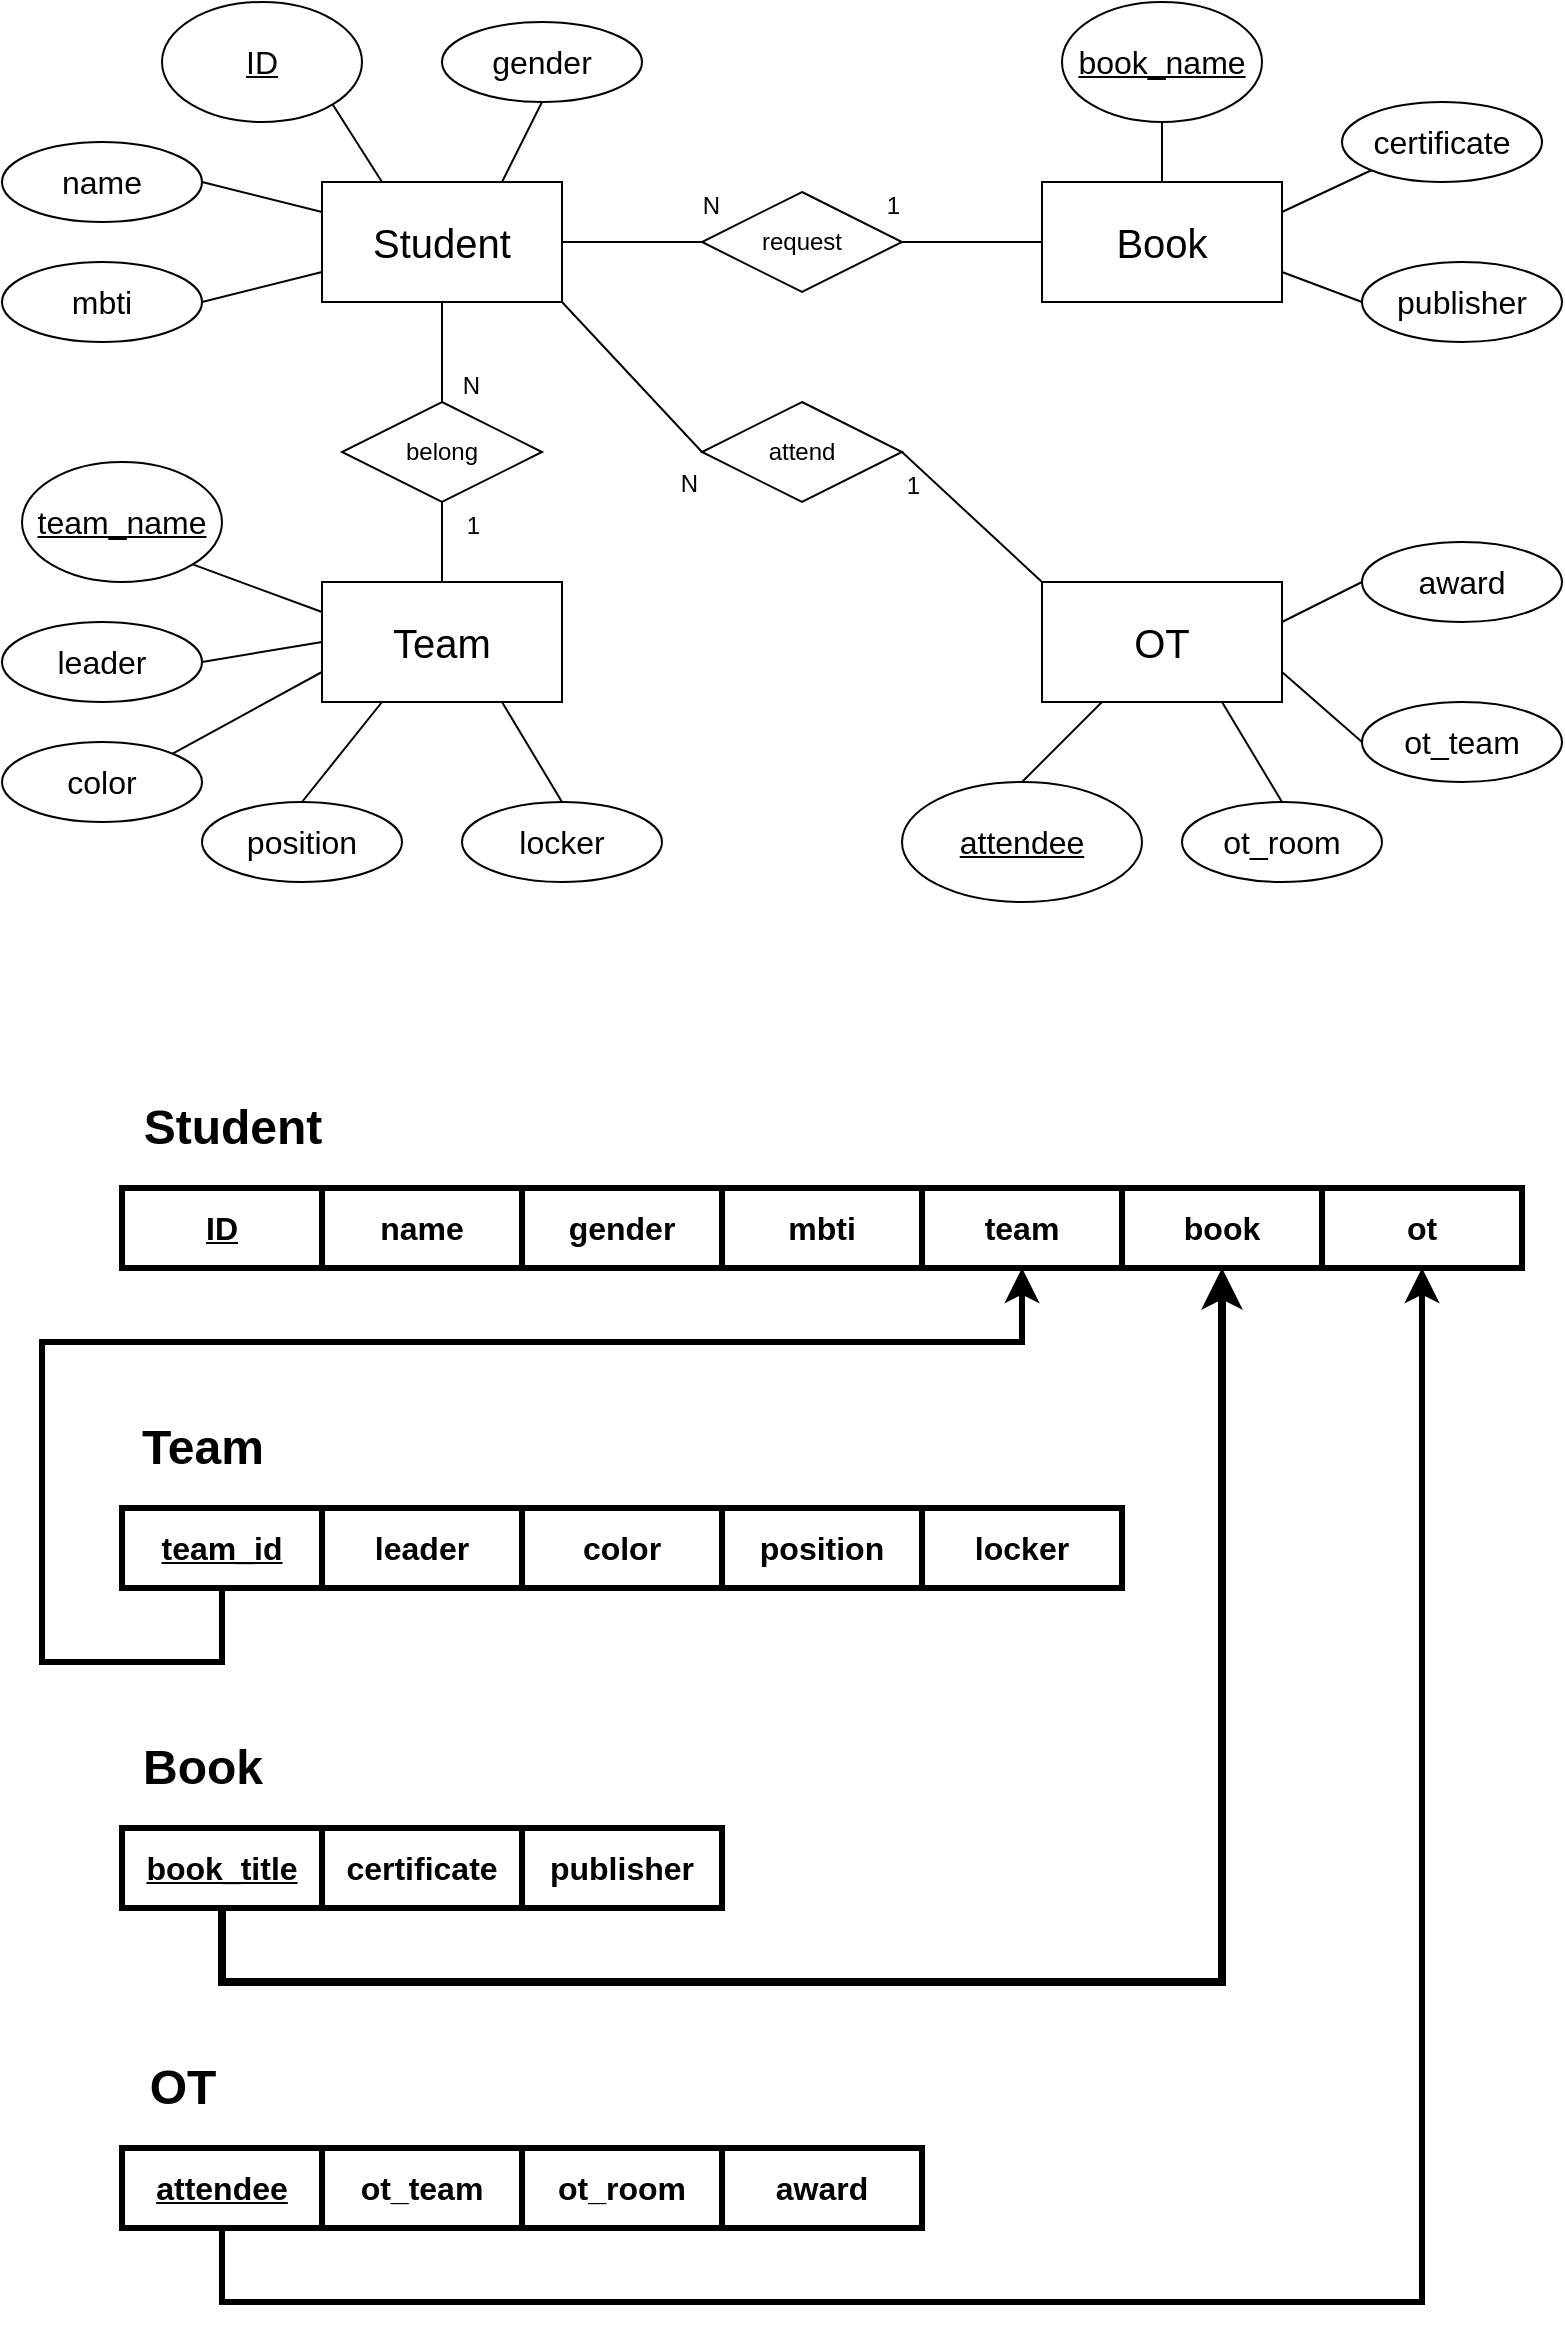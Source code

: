 <mxfile version="21.6.1" type="github">
  <diagram name="페이지-1" id="2GDwoDGK6cftdf2g5as5">
    <mxGraphModel dx="1221" dy="743" grid="1" gridSize="10" guides="1" tooltips="1" connect="1" arrows="1" fold="1" page="1" pageScale="1" pageWidth="827" pageHeight="1169" math="0" shadow="0">
      <root>
        <mxCell id="0" />
        <mxCell id="1" parent="0" />
        <mxCell id="EwdzPalowD2Moo5H6lmW-1" value="Student" style="rounded=0;whiteSpace=wrap;html=1;fontSize=20;labelBackgroundColor=none;" parent="1" vertex="1">
          <mxGeometry x="180" y="100" width="120" height="60" as="geometry" />
        </mxCell>
        <mxCell id="EwdzPalowD2Moo5H6lmW-3" value="Team" style="rounded=0;whiteSpace=wrap;html=1;fontSize=20;labelBackgroundColor=none;" parent="1" vertex="1">
          <mxGeometry x="180" y="300" width="120" height="60" as="geometry" />
        </mxCell>
        <mxCell id="EwdzPalowD2Moo5H6lmW-4" value="Book" style="rounded=0;whiteSpace=wrap;html=1;fontSize=20;labelBackgroundColor=none;" parent="1" vertex="1">
          <mxGeometry x="540" y="100" width="120" height="60" as="geometry" />
        </mxCell>
        <mxCell id="EwdzPalowD2Moo5H6lmW-5" value="OT" style="rounded=0;whiteSpace=wrap;html=1;fontSize=20;labelBackgroundColor=none;" parent="1" vertex="1">
          <mxGeometry x="540" y="300" width="120" height="60" as="geometry" />
        </mxCell>
        <mxCell id="EwdzPalowD2Moo5H6lmW-6" value="name" style="ellipse;whiteSpace=wrap;html=1;align=center;fontSize=16;labelBackgroundColor=none;" parent="1" vertex="1">
          <mxGeometry x="20" y="80" width="100" height="40" as="geometry" />
        </mxCell>
        <mxCell id="EwdzPalowD2Moo5H6lmW-7" value="ID" style="ellipse;whiteSpace=wrap;html=1;align=center;fontStyle=4;fontSize=16;labelBackgroundColor=none;" parent="1" vertex="1">
          <mxGeometry x="100" y="10" width="100" height="60" as="geometry" />
        </mxCell>
        <mxCell id="EwdzPalowD2Moo5H6lmW-8" value="gender" style="ellipse;whiteSpace=wrap;html=1;align=center;fontSize=16;labelBackgroundColor=none;" parent="1" vertex="1">
          <mxGeometry x="240" y="20" width="100" height="40" as="geometry" />
        </mxCell>
        <mxCell id="EwdzPalowD2Moo5H6lmW-11" value="mbti" style="ellipse;whiteSpace=wrap;html=1;align=center;fontSize=16;labelBackgroundColor=none;" parent="1" vertex="1">
          <mxGeometry x="20" y="140" width="100" height="40" as="geometry" />
        </mxCell>
        <mxCell id="EwdzPalowD2Moo5H6lmW-12" value="" style="endArrow=none;html=1;rounded=0;exitX=0.5;exitY=1;exitDx=0;exitDy=0;entryX=0.75;entryY=0;entryDx=0;entryDy=0;labelBackgroundColor=none;fontColor=default;" parent="1" source="EwdzPalowD2Moo5H6lmW-8" target="EwdzPalowD2Moo5H6lmW-1" edge="1">
          <mxGeometry relative="1" as="geometry">
            <mxPoint x="310" y="160" as="sourcePoint" />
            <mxPoint x="470" y="160" as="targetPoint" />
          </mxGeometry>
        </mxCell>
        <mxCell id="EwdzPalowD2Moo5H6lmW-13" value="" style="endArrow=none;html=1;rounded=0;exitX=1;exitY=1;exitDx=0;exitDy=0;entryX=0.25;entryY=0;entryDx=0;entryDy=0;labelBackgroundColor=none;fontColor=default;" parent="1" source="EwdzPalowD2Moo5H6lmW-7" target="EwdzPalowD2Moo5H6lmW-1" edge="1">
          <mxGeometry relative="1" as="geometry">
            <mxPoint x="310" y="160" as="sourcePoint" />
            <mxPoint x="470" y="160" as="targetPoint" />
          </mxGeometry>
        </mxCell>
        <mxCell id="EwdzPalowD2Moo5H6lmW-14" value="" style="endArrow=none;html=1;rounded=0;exitX=1;exitY=0.5;exitDx=0;exitDy=0;entryX=0;entryY=0.25;entryDx=0;entryDy=0;labelBackgroundColor=none;fontColor=default;" parent="1" source="EwdzPalowD2Moo5H6lmW-6" target="EwdzPalowD2Moo5H6lmW-1" edge="1">
          <mxGeometry relative="1" as="geometry">
            <mxPoint x="310" y="160" as="sourcePoint" />
            <mxPoint x="470" y="160" as="targetPoint" />
          </mxGeometry>
        </mxCell>
        <mxCell id="EwdzPalowD2Moo5H6lmW-15" value="" style="endArrow=none;html=1;rounded=0;exitX=1;exitY=0.5;exitDx=0;exitDy=0;entryX=0;entryY=0.75;entryDx=0;entryDy=0;labelBackgroundColor=none;fontColor=default;" parent="1" source="EwdzPalowD2Moo5H6lmW-11" target="EwdzPalowD2Moo5H6lmW-1" edge="1">
          <mxGeometry relative="1" as="geometry">
            <mxPoint x="310" y="160" as="sourcePoint" />
            <mxPoint x="470" y="160" as="targetPoint" />
          </mxGeometry>
        </mxCell>
        <mxCell id="EwdzPalowD2Moo5H6lmW-16" value="request" style="shape=rhombus;perimeter=rhombusPerimeter;whiteSpace=wrap;html=1;align=center;labelBackgroundColor=none;" parent="1" vertex="1">
          <mxGeometry x="370" y="105" width="100" height="50" as="geometry" />
        </mxCell>
        <mxCell id="EwdzPalowD2Moo5H6lmW-17" value="attend" style="shape=rhombus;perimeter=rhombusPerimeter;whiteSpace=wrap;html=1;align=center;labelBackgroundColor=none;" parent="1" vertex="1">
          <mxGeometry x="370" y="210" width="100" height="50" as="geometry" />
        </mxCell>
        <mxCell id="EwdzPalowD2Moo5H6lmW-19" value="belong" style="shape=rhombus;perimeter=rhombusPerimeter;whiteSpace=wrap;html=1;align=center;labelBackgroundColor=none;" parent="1" vertex="1">
          <mxGeometry x="190" y="210" width="100" height="50" as="geometry" />
        </mxCell>
        <mxCell id="EwdzPalowD2Moo5H6lmW-21" value="" style="endArrow=none;html=1;rounded=0;exitX=0.5;exitY=0;exitDx=0;exitDy=0;entryX=0.5;entryY=1;entryDx=0;entryDy=0;labelBackgroundColor=none;fontColor=default;" parent="1" source="EwdzPalowD2Moo5H6lmW-3" target="EwdzPalowD2Moo5H6lmW-19" edge="1">
          <mxGeometry relative="1" as="geometry">
            <mxPoint x="330" y="190" as="sourcePoint" />
            <mxPoint x="490" y="190" as="targetPoint" />
          </mxGeometry>
        </mxCell>
        <mxCell id="EwdzPalowD2Moo5H6lmW-22" value="1" style="resizable=0;html=1;whiteSpace=wrap;align=right;verticalAlign=bottom;labelBackgroundColor=none;" parent="EwdzPalowD2Moo5H6lmW-21" connectable="0" vertex="1">
          <mxGeometry x="1" relative="1" as="geometry">
            <mxPoint x="20" y="20" as="offset" />
          </mxGeometry>
        </mxCell>
        <mxCell id="EwdzPalowD2Moo5H6lmW-23" value="" style="endArrow=none;html=1;rounded=0;exitX=0.5;exitY=1;exitDx=0;exitDy=0;entryX=0.5;entryY=0;entryDx=0;entryDy=0;labelBackgroundColor=none;fontColor=default;" parent="1" source="EwdzPalowD2Moo5H6lmW-1" target="EwdzPalowD2Moo5H6lmW-19" edge="1">
          <mxGeometry relative="1" as="geometry">
            <mxPoint x="330" y="190" as="sourcePoint" />
            <mxPoint x="490" y="190" as="targetPoint" />
          </mxGeometry>
        </mxCell>
        <mxCell id="EwdzPalowD2Moo5H6lmW-24" value="N" style="resizable=0;html=1;whiteSpace=wrap;align=right;verticalAlign=bottom;labelBackgroundColor=none;" parent="EwdzPalowD2Moo5H6lmW-23" connectable="0" vertex="1">
          <mxGeometry x="1" relative="1" as="geometry">
            <mxPoint x="20" as="offset" />
          </mxGeometry>
        </mxCell>
        <mxCell id="EwdzPalowD2Moo5H6lmW-25" value="" style="endArrow=none;html=1;rounded=0;exitX=1;exitY=0.5;exitDx=0;exitDy=0;entryX=0;entryY=0.5;entryDx=0;entryDy=0;labelBackgroundColor=none;fontColor=default;" parent="1" source="EwdzPalowD2Moo5H6lmW-1" target="EwdzPalowD2Moo5H6lmW-16" edge="1">
          <mxGeometry relative="1" as="geometry">
            <mxPoint x="330" y="190" as="sourcePoint" />
            <mxPoint x="490" y="190" as="targetPoint" />
          </mxGeometry>
        </mxCell>
        <mxCell id="EwdzPalowD2Moo5H6lmW-26" value="N" style="resizable=0;html=1;whiteSpace=wrap;align=right;verticalAlign=bottom;labelBackgroundColor=none;" parent="EwdzPalowD2Moo5H6lmW-25" connectable="0" vertex="1">
          <mxGeometry x="1" relative="1" as="geometry">
            <mxPoint x="10" y="-10" as="offset" />
          </mxGeometry>
        </mxCell>
        <mxCell id="EwdzPalowD2Moo5H6lmW-27" value="" style="endArrow=none;html=1;rounded=0;entryX=1;entryY=0.5;entryDx=0;entryDy=0;exitX=0;exitY=0.5;exitDx=0;exitDy=0;labelBackgroundColor=none;fontColor=default;" parent="1" source="EwdzPalowD2Moo5H6lmW-4" target="EwdzPalowD2Moo5H6lmW-16" edge="1">
          <mxGeometry relative="1" as="geometry">
            <mxPoint x="330" y="190" as="sourcePoint" />
            <mxPoint x="490" y="190" as="targetPoint" />
          </mxGeometry>
        </mxCell>
        <mxCell id="EwdzPalowD2Moo5H6lmW-28" value="1" style="resizable=0;html=1;whiteSpace=wrap;align=right;verticalAlign=bottom;labelBackgroundColor=none;" parent="EwdzPalowD2Moo5H6lmW-27" connectable="0" vertex="1">
          <mxGeometry x="1" relative="1" as="geometry">
            <mxPoint y="-10" as="offset" />
          </mxGeometry>
        </mxCell>
        <mxCell id="EwdzPalowD2Moo5H6lmW-29" value="book_name" style="ellipse;whiteSpace=wrap;html=1;align=center;fontStyle=4;fontSize=16;labelBackgroundColor=none;" parent="1" vertex="1">
          <mxGeometry x="550" y="10" width="100" height="60" as="geometry" />
        </mxCell>
        <mxCell id="EwdzPalowD2Moo5H6lmW-30" value="certificate" style="ellipse;whiteSpace=wrap;html=1;align=center;fontSize=16;labelBackgroundColor=none;" parent="1" vertex="1">
          <mxGeometry x="690" y="60" width="100" height="40" as="geometry" />
        </mxCell>
        <mxCell id="EwdzPalowD2Moo5H6lmW-31" value="publisher" style="ellipse;whiteSpace=wrap;html=1;align=center;fontSize=16;labelBackgroundColor=none;" parent="1" vertex="1">
          <mxGeometry x="700" y="140" width="100" height="40" as="geometry" />
        </mxCell>
        <mxCell id="EwdzPalowD2Moo5H6lmW-32" value="team_name" style="ellipse;whiteSpace=wrap;html=1;align=center;fontStyle=4;fontSize=16;labelBackgroundColor=none;" parent="1" vertex="1">
          <mxGeometry x="30" y="240" width="100" height="60" as="geometry" />
        </mxCell>
        <mxCell id="EwdzPalowD2Moo5H6lmW-33" value="color" style="ellipse;whiteSpace=wrap;html=1;align=center;fontSize=16;labelBackgroundColor=none;" parent="1" vertex="1">
          <mxGeometry x="20" y="380" width="100" height="40" as="geometry" />
        </mxCell>
        <mxCell id="EwdzPalowD2Moo5H6lmW-34" value="leader" style="ellipse;whiteSpace=wrap;html=1;align=center;fontSize=16;labelBackgroundColor=none;" parent="1" vertex="1">
          <mxGeometry x="20" y="320" width="100" height="40" as="geometry" />
        </mxCell>
        <mxCell id="EwdzPalowD2Moo5H6lmW-35" value="position" style="ellipse;whiteSpace=wrap;html=1;align=center;fontSize=16;labelBackgroundColor=none;" parent="1" vertex="1">
          <mxGeometry x="120" y="410" width="100" height="40" as="geometry" />
        </mxCell>
        <mxCell id="EwdzPalowD2Moo5H6lmW-36" value="" style="endArrow=none;html=1;rounded=0;entryX=0.5;entryY=1;entryDx=0;entryDy=0;exitX=0.5;exitY=0;exitDx=0;exitDy=0;labelBackgroundColor=none;fontColor=default;" parent="1" source="EwdzPalowD2Moo5H6lmW-4" target="EwdzPalowD2Moo5H6lmW-29" edge="1">
          <mxGeometry relative="1" as="geometry">
            <mxPoint x="330" y="190" as="sourcePoint" />
            <mxPoint x="490" y="190" as="targetPoint" />
          </mxGeometry>
        </mxCell>
        <mxCell id="EwdzPalowD2Moo5H6lmW-38" value="" style="endArrow=none;html=1;rounded=0;entryX=0;entryY=1;entryDx=0;entryDy=0;exitX=1;exitY=0.25;exitDx=0;exitDy=0;labelBackgroundColor=none;fontColor=default;" parent="1" source="EwdzPalowD2Moo5H6lmW-4" target="EwdzPalowD2Moo5H6lmW-30" edge="1">
          <mxGeometry relative="1" as="geometry">
            <mxPoint x="330" y="190" as="sourcePoint" />
            <mxPoint x="490" y="190" as="targetPoint" />
          </mxGeometry>
        </mxCell>
        <mxCell id="EwdzPalowD2Moo5H6lmW-39" value="" style="endArrow=none;html=1;rounded=0;entryX=0;entryY=0.5;entryDx=0;entryDy=0;exitX=1;exitY=0.75;exitDx=0;exitDy=0;labelBackgroundColor=none;fontColor=default;" parent="1" source="EwdzPalowD2Moo5H6lmW-4" target="EwdzPalowD2Moo5H6lmW-31" edge="1">
          <mxGeometry relative="1" as="geometry">
            <mxPoint x="330" y="190" as="sourcePoint" />
            <mxPoint x="490" y="190" as="targetPoint" />
          </mxGeometry>
        </mxCell>
        <mxCell id="EwdzPalowD2Moo5H6lmW-40" value="" style="endArrow=none;html=1;rounded=0;exitX=1;exitY=1;exitDx=0;exitDy=0;entryX=0;entryY=0.25;entryDx=0;entryDy=0;labelBackgroundColor=none;fontColor=default;" parent="1" source="EwdzPalowD2Moo5H6lmW-32" target="EwdzPalowD2Moo5H6lmW-3" edge="1">
          <mxGeometry relative="1" as="geometry">
            <mxPoint x="330" y="190" as="sourcePoint" />
            <mxPoint x="490" y="190" as="targetPoint" />
          </mxGeometry>
        </mxCell>
        <mxCell id="EwdzPalowD2Moo5H6lmW-41" value="" style="endArrow=none;html=1;rounded=0;exitX=1;exitY=0;exitDx=0;exitDy=0;entryX=0;entryY=0.75;entryDx=0;entryDy=0;labelBackgroundColor=none;fontColor=default;" parent="1" source="EwdzPalowD2Moo5H6lmW-33" target="EwdzPalowD2Moo5H6lmW-3" edge="1">
          <mxGeometry relative="1" as="geometry">
            <mxPoint x="330" y="190" as="sourcePoint" />
            <mxPoint x="490" y="190" as="targetPoint" />
          </mxGeometry>
        </mxCell>
        <mxCell id="EwdzPalowD2Moo5H6lmW-42" value="" style="endArrow=none;html=1;rounded=0;exitX=1;exitY=0.5;exitDx=0;exitDy=0;entryX=0;entryY=0.5;entryDx=0;entryDy=0;labelBackgroundColor=none;fontColor=default;" parent="1" source="EwdzPalowD2Moo5H6lmW-34" target="EwdzPalowD2Moo5H6lmW-3" edge="1">
          <mxGeometry relative="1" as="geometry">
            <mxPoint x="330" y="190" as="sourcePoint" />
            <mxPoint x="490" y="190" as="targetPoint" />
          </mxGeometry>
        </mxCell>
        <mxCell id="EwdzPalowD2Moo5H6lmW-43" value="" style="endArrow=none;html=1;rounded=0;exitX=0.5;exitY=0;exitDx=0;exitDy=0;entryX=0.25;entryY=1;entryDx=0;entryDy=0;labelBackgroundColor=none;fontColor=default;" parent="1" source="EwdzPalowD2Moo5H6lmW-35" target="EwdzPalowD2Moo5H6lmW-3" edge="1">
          <mxGeometry relative="1" as="geometry">
            <mxPoint x="330" y="190" as="sourcePoint" />
            <mxPoint x="490" y="190" as="targetPoint" />
          </mxGeometry>
        </mxCell>
        <mxCell id="EwdzPalowD2Moo5H6lmW-45" value="ot_team" style="ellipse;whiteSpace=wrap;html=1;align=center;fontSize=16;labelBackgroundColor=none;" parent="1" vertex="1">
          <mxGeometry x="700" y="360" width="100" height="40" as="geometry" />
        </mxCell>
        <mxCell id="EwdzPalowD2Moo5H6lmW-46" value="award" style="ellipse;whiteSpace=wrap;html=1;align=center;fontSize=16;labelBackgroundColor=none;" parent="1" vertex="1">
          <mxGeometry x="700" y="280" width="100" height="40" as="geometry" />
        </mxCell>
        <mxCell id="EwdzPalowD2Moo5H6lmW-47" value="" style="endArrow=none;html=1;rounded=0;entryX=0.5;entryY=0;entryDx=0;entryDy=0;exitX=0.25;exitY=1;exitDx=0;exitDy=0;labelBackgroundColor=none;fontColor=default;" parent="1" source="EwdzPalowD2Moo5H6lmW-5" target="CxV7AP4cByCPkpHh5jYP-37" edge="1">
          <mxGeometry relative="1" as="geometry">
            <mxPoint x="330" y="290" as="sourcePoint" />
            <mxPoint x="550" y="390" as="targetPoint" />
          </mxGeometry>
        </mxCell>
        <mxCell id="EwdzPalowD2Moo5H6lmW-48" value="" style="endArrow=none;html=1;rounded=0;entryX=0;entryY=0.5;entryDx=0;entryDy=0;exitX=1;exitY=0.75;exitDx=0;exitDy=0;labelBackgroundColor=none;fontColor=default;" parent="1" source="EwdzPalowD2Moo5H6lmW-5" target="EwdzPalowD2Moo5H6lmW-45" edge="1">
          <mxGeometry relative="1" as="geometry">
            <mxPoint x="330" y="290" as="sourcePoint" />
            <mxPoint x="490" y="290" as="targetPoint" />
          </mxGeometry>
        </mxCell>
        <mxCell id="EwdzPalowD2Moo5H6lmW-49" value="" style="endArrow=none;html=1;rounded=0;entryX=0;entryY=0.5;entryDx=0;entryDy=0;labelBackgroundColor=none;fontColor=default;" parent="1" target="EwdzPalowD2Moo5H6lmW-46" edge="1">
          <mxGeometry relative="1" as="geometry">
            <mxPoint x="660" y="320" as="sourcePoint" />
            <mxPoint x="490" y="290" as="targetPoint" />
          </mxGeometry>
        </mxCell>
        <mxCell id="EwdzPalowD2Moo5H6lmW-50" value="" style="endArrow=none;html=1;rounded=0;exitX=1;exitY=1;exitDx=0;exitDy=0;entryX=0;entryY=0.5;entryDx=0;entryDy=0;labelBackgroundColor=none;fontColor=default;" parent="1" source="EwdzPalowD2Moo5H6lmW-1" target="EwdzPalowD2Moo5H6lmW-17" edge="1">
          <mxGeometry relative="1" as="geometry">
            <mxPoint x="330" y="290" as="sourcePoint" />
            <mxPoint x="490" y="290" as="targetPoint" />
          </mxGeometry>
        </mxCell>
        <mxCell id="EwdzPalowD2Moo5H6lmW-51" value="N" style="resizable=0;html=1;whiteSpace=wrap;align=right;verticalAlign=bottom;labelBackgroundColor=none;" parent="EwdzPalowD2Moo5H6lmW-50" connectable="0" vertex="1">
          <mxGeometry x="1" relative="1" as="geometry">
            <mxPoint y="25" as="offset" />
          </mxGeometry>
        </mxCell>
        <mxCell id="EwdzPalowD2Moo5H6lmW-52" value="" style="endArrow=none;html=1;rounded=0;entryX=1;entryY=0.5;entryDx=0;entryDy=0;exitX=0;exitY=0;exitDx=0;exitDy=0;labelBackgroundColor=none;fontColor=default;" parent="1" source="EwdzPalowD2Moo5H6lmW-5" target="EwdzPalowD2Moo5H6lmW-17" edge="1">
          <mxGeometry relative="1" as="geometry">
            <mxPoint x="330" y="290" as="sourcePoint" />
            <mxPoint x="490" y="290" as="targetPoint" />
          </mxGeometry>
        </mxCell>
        <mxCell id="EwdzPalowD2Moo5H6lmW-53" value="1" style="resizable=0;html=1;whiteSpace=wrap;align=right;verticalAlign=bottom;labelBackgroundColor=none;" parent="EwdzPalowD2Moo5H6lmW-52" connectable="0" vertex="1">
          <mxGeometry x="1" relative="1" as="geometry">
            <mxPoint x="10" y="25" as="offset" />
          </mxGeometry>
        </mxCell>
        <mxCell id="CxV7AP4cByCPkpHh5jYP-1" value="locker" style="ellipse;whiteSpace=wrap;html=1;align=center;fontSize=16;labelBackgroundColor=none;" vertex="1" parent="1">
          <mxGeometry x="250" y="410" width="100" height="40" as="geometry" />
        </mxCell>
        <mxCell id="CxV7AP4cByCPkpHh5jYP-3" value="" style="endArrow=none;html=1;rounded=0;exitX=0.75;exitY=1;exitDx=0;exitDy=0;entryX=0.5;entryY=0;entryDx=0;entryDy=0;labelBackgroundColor=none;fontColor=default;" edge="1" parent="1" source="EwdzPalowD2Moo5H6lmW-3" target="CxV7AP4cByCPkpHh5jYP-1">
          <mxGeometry relative="1" as="geometry">
            <mxPoint x="330" y="280" as="sourcePoint" />
            <mxPoint x="490" y="280" as="targetPoint" />
          </mxGeometry>
        </mxCell>
        <mxCell id="CxV7AP4cByCPkpHh5jYP-4" value="&lt;u&gt;&lt;b&gt;ID&lt;/b&gt;&lt;/u&gt;" style="rounded=0;whiteSpace=wrap;html=1;fontSize=16;labelBackgroundColor=none;strokeWidth=3;" vertex="1" parent="1">
          <mxGeometry x="80" y="603" width="100" height="40" as="geometry" />
        </mxCell>
        <mxCell id="CxV7AP4cByCPkpHh5jYP-5" value="&lt;font style=&quot;font-size: 16px;&quot;&gt;&lt;b&gt;name&lt;/b&gt;&lt;/font&gt;" style="rounded=0;whiteSpace=wrap;html=1;labelBackgroundColor=none;strokeWidth=3;" vertex="1" parent="1">
          <mxGeometry x="180" y="603" width="100" height="40" as="geometry" />
        </mxCell>
        <mxCell id="CxV7AP4cByCPkpHh5jYP-6" value="&lt;font style=&quot;font-size: 16px;&quot;&gt;&lt;b&gt;gender&lt;/b&gt;&lt;/font&gt;" style="rounded=0;whiteSpace=wrap;html=1;labelBackgroundColor=none;strokeWidth=3;" vertex="1" parent="1">
          <mxGeometry x="280" y="603" width="100" height="40" as="geometry" />
        </mxCell>
        <mxCell id="CxV7AP4cByCPkpHh5jYP-7" value="&lt;font style=&quot;font-size: 16px;&quot;&gt;&lt;b&gt;mbti&lt;/b&gt;&lt;/font&gt;" style="rounded=0;whiteSpace=wrap;html=1;labelBackgroundColor=none;strokeWidth=3;" vertex="1" parent="1">
          <mxGeometry x="380" y="603" width="100" height="40" as="geometry" />
        </mxCell>
        <mxCell id="CxV7AP4cByCPkpHh5jYP-8" value="&lt;font style=&quot;font-size: 16px;&quot;&gt;&lt;b&gt;team&lt;/b&gt;&lt;/font&gt;" style="rounded=0;whiteSpace=wrap;html=1;labelBackgroundColor=none;strokeWidth=3;" vertex="1" parent="1">
          <mxGeometry x="480" y="603" width="100" height="40" as="geometry" />
        </mxCell>
        <mxCell id="CxV7AP4cByCPkpHh5jYP-9" value="&lt;font style=&quot;font-size: 16px;&quot;&gt;&lt;b&gt;book&lt;/b&gt;&lt;/font&gt;" style="rounded=0;whiteSpace=wrap;html=1;labelBackgroundColor=none;strokeWidth=3;" vertex="1" parent="1">
          <mxGeometry x="580" y="603" width="100" height="40" as="geometry" />
        </mxCell>
        <mxCell id="CxV7AP4cByCPkpHh5jYP-13" value="Student" style="text;html=1;align=center;verticalAlign=middle;resizable=0;points=[];autosize=1;strokeColor=none;fillColor=none;fontSize=24;fontStyle=1;labelBackgroundColor=none;" vertex="1" parent="1">
          <mxGeometry x="80" y="553" width="110" height="40" as="geometry" />
        </mxCell>
        <mxCell id="CxV7AP4cByCPkpHh5jYP-14" value="team_id" style="rounded=0;whiteSpace=wrap;html=1;fontSize=16;fontStyle=5;labelBackgroundColor=none;strokeWidth=3;" vertex="1" parent="1">
          <mxGeometry x="80" y="763" width="100" height="40" as="geometry" />
        </mxCell>
        <mxCell id="CxV7AP4cByCPkpHh5jYP-15" value="leader" style="rounded=0;whiteSpace=wrap;html=1;fontSize=16;fontStyle=1;labelBackgroundColor=none;strokeWidth=3;" vertex="1" parent="1">
          <mxGeometry x="180" y="763" width="100" height="40" as="geometry" />
        </mxCell>
        <mxCell id="CxV7AP4cByCPkpHh5jYP-16" value="color" style="rounded=0;whiteSpace=wrap;html=1;fontSize=16;fontStyle=1;labelBackgroundColor=none;strokeWidth=3;" vertex="1" parent="1">
          <mxGeometry x="280" y="763" width="100" height="40" as="geometry" />
        </mxCell>
        <mxCell id="CxV7AP4cByCPkpHh5jYP-17" value="position" style="rounded=0;whiteSpace=wrap;html=1;fontSize=16;fontStyle=1;labelBackgroundColor=none;strokeWidth=3;" vertex="1" parent="1">
          <mxGeometry x="380" y="763" width="100" height="40" as="geometry" />
        </mxCell>
        <mxCell id="CxV7AP4cByCPkpHh5jYP-18" value="locker" style="rounded=0;whiteSpace=wrap;html=1;fontSize=16;fontStyle=1;labelBackgroundColor=none;strokeWidth=3;" vertex="1" parent="1">
          <mxGeometry x="480" y="763" width="100" height="40" as="geometry" />
        </mxCell>
        <mxCell id="CxV7AP4cByCPkpHh5jYP-20" value="Team" style="text;html=1;align=center;verticalAlign=middle;resizable=0;points=[];autosize=1;strokeColor=none;fillColor=none;fontSize=24;fontStyle=1;labelBackgroundColor=none;" vertex="1" parent="1">
          <mxGeometry x="80" y="713" width="80" height="40" as="geometry" />
        </mxCell>
        <mxCell id="CxV7AP4cByCPkpHh5jYP-21" value="book_title" style="rounded=0;whiteSpace=wrap;html=1;fontSize=16;fontStyle=5;labelBackgroundColor=none;strokeWidth=3;" vertex="1" parent="1">
          <mxGeometry x="80" y="923" width="100" height="40" as="geometry" />
        </mxCell>
        <mxCell id="CxV7AP4cByCPkpHh5jYP-22" value="certificate" style="rounded=0;whiteSpace=wrap;html=1;fontSize=16;fontStyle=1;labelBackgroundColor=none;strokeWidth=3;" vertex="1" parent="1">
          <mxGeometry x="180" y="923" width="100" height="40" as="geometry" />
        </mxCell>
        <mxCell id="CxV7AP4cByCPkpHh5jYP-23" value="publisher" style="rounded=0;whiteSpace=wrap;html=1;fontSize=16;fontStyle=1;labelBackgroundColor=none;strokeWidth=3;" vertex="1" parent="1">
          <mxGeometry x="280" y="923" width="100" height="40" as="geometry" />
        </mxCell>
        <mxCell id="CxV7AP4cByCPkpHh5jYP-27" value="Book" style="text;html=1;align=center;verticalAlign=middle;resizable=0;points=[];autosize=1;strokeColor=none;fillColor=none;fontSize=24;fontStyle=1;labelBackgroundColor=none;" vertex="1" parent="1">
          <mxGeometry x="80" y="873" width="80" height="40" as="geometry" />
        </mxCell>
        <mxCell id="CxV7AP4cByCPkpHh5jYP-28" value="attendee" style="rounded=0;whiteSpace=wrap;html=1;fontSize=16;fontStyle=5;labelBackgroundColor=none;strokeWidth=3;" vertex="1" parent="1">
          <mxGeometry x="80" y="1083" width="100" height="40" as="geometry" />
        </mxCell>
        <mxCell id="CxV7AP4cByCPkpHh5jYP-29" value="ot_team" style="rounded=0;whiteSpace=wrap;html=1;fontSize=16;fontStyle=1;labelBackgroundColor=none;strokeWidth=3;" vertex="1" parent="1">
          <mxGeometry x="180" y="1083" width="100" height="40" as="geometry" />
        </mxCell>
        <mxCell id="CxV7AP4cByCPkpHh5jYP-30" value="ot_room" style="rounded=0;whiteSpace=wrap;html=1;fontSize=16;fontStyle=1;labelBackgroundColor=none;strokeWidth=3;" vertex="1" parent="1">
          <mxGeometry x="280" y="1083" width="100" height="40" as="geometry" />
        </mxCell>
        <mxCell id="CxV7AP4cByCPkpHh5jYP-31" value="award" style="rounded=0;whiteSpace=wrap;html=1;fontSize=16;fontStyle=1;labelBackgroundColor=none;strokeWidth=3;" vertex="1" parent="1">
          <mxGeometry x="380" y="1083" width="100" height="40" as="geometry" />
        </mxCell>
        <mxCell id="CxV7AP4cByCPkpHh5jYP-34" value="OT" style="text;html=1;align=center;verticalAlign=middle;resizable=0;points=[];autosize=1;strokeColor=none;fillColor=none;fontSize=24;fontStyle=1;labelBackgroundColor=none;" vertex="1" parent="1">
          <mxGeometry x="80" y="1033" width="60" height="40" as="geometry" />
        </mxCell>
        <mxCell id="CxV7AP4cByCPkpHh5jYP-35" value="&lt;font style=&quot;font-size: 16px;&quot;&gt;&lt;b&gt;ot&lt;/b&gt;&lt;/font&gt;" style="rounded=0;whiteSpace=wrap;html=1;labelBackgroundColor=none;strokeWidth=3;" vertex="1" parent="1">
          <mxGeometry x="680" y="603" width="100" height="40" as="geometry" />
        </mxCell>
        <mxCell id="CxV7AP4cByCPkpHh5jYP-37" value="&lt;font style=&quot;font-size: 16px;&quot;&gt;attendee&lt;/font&gt;" style="ellipse;whiteSpace=wrap;html=1;align=center;fontStyle=4;labelBackgroundColor=none;" vertex="1" parent="1">
          <mxGeometry x="470" y="400" width="120" height="60" as="geometry" />
        </mxCell>
        <mxCell id="CxV7AP4cByCPkpHh5jYP-38" value="ot_room" style="ellipse;whiteSpace=wrap;html=1;align=center;fontSize=16;labelBackgroundColor=none;" vertex="1" parent="1">
          <mxGeometry x="610" y="410" width="100" height="40" as="geometry" />
        </mxCell>
        <mxCell id="CxV7AP4cByCPkpHh5jYP-39" value="" style="endArrow=none;html=1;rounded=0;entryX=0.5;entryY=0;entryDx=0;entryDy=0;exitX=0.75;exitY=1;exitDx=0;exitDy=0;labelBackgroundColor=none;fontColor=default;" edge="1" parent="1" source="EwdzPalowD2Moo5H6lmW-5" target="CxV7AP4cByCPkpHh5jYP-38">
          <mxGeometry relative="1" as="geometry">
            <mxPoint x="240" y="390" as="sourcePoint" />
            <mxPoint x="400" y="390" as="targetPoint" />
          </mxGeometry>
        </mxCell>
        <mxCell id="CxV7AP4cByCPkpHh5jYP-42" value="" style="edgeStyle=segmentEdgeStyle;endArrow=classic;html=1;curved=0;rounded=0;endSize=8;startSize=8;exitX=0.5;exitY=1;exitDx=0;exitDy=0;entryX=0.5;entryY=1;entryDx=0;entryDy=0;strokeWidth=3;" edge="1" parent="1" source="CxV7AP4cByCPkpHh5jYP-14" target="CxV7AP4cByCPkpHh5jYP-8">
          <mxGeometry width="50" height="50" relative="1" as="geometry">
            <mxPoint x="300" y="850" as="sourcePoint" />
            <mxPoint x="390" y="870" as="targetPoint" />
            <Array as="points">
              <mxPoint x="130" y="840" />
              <mxPoint x="40" y="840" />
              <mxPoint x="40" y="680" />
              <mxPoint x="530" y="680" />
            </Array>
          </mxGeometry>
        </mxCell>
        <mxCell id="CxV7AP4cByCPkpHh5jYP-43" value="" style="edgeStyle=segmentEdgeStyle;endArrow=classic;html=1;curved=0;rounded=0;endSize=8;startSize=8;exitX=0.5;exitY=1;exitDx=0;exitDy=0;entryX=0.5;entryY=1;entryDx=0;entryDy=0;strokeWidth=4;" edge="1" parent="1" source="CxV7AP4cByCPkpHh5jYP-21" target="CxV7AP4cByCPkpHh5jYP-9">
          <mxGeometry width="50" height="50" relative="1" as="geometry">
            <mxPoint x="300" y="850" as="sourcePoint" />
            <mxPoint x="350" y="800" as="targetPoint" />
            <Array as="points">
              <mxPoint x="130" y="1000" />
              <mxPoint x="630" y="1000" />
            </Array>
          </mxGeometry>
        </mxCell>
        <mxCell id="CxV7AP4cByCPkpHh5jYP-44" value="" style="edgeStyle=segmentEdgeStyle;endArrow=classic;html=1;curved=0;rounded=0;endSize=8;startSize=8;exitX=0.5;exitY=1;exitDx=0;exitDy=0;entryX=0.5;entryY=1;entryDx=0;entryDy=0;strokeWidth=3;" edge="1" parent="1" source="CxV7AP4cByCPkpHh5jYP-28" target="CxV7AP4cByCPkpHh5jYP-35">
          <mxGeometry width="50" height="50" relative="1" as="geometry">
            <mxPoint x="300" y="850" as="sourcePoint" />
            <mxPoint x="350" y="800" as="targetPoint" />
            <Array as="points">
              <mxPoint x="130" y="1160" />
              <mxPoint x="730" y="1160" />
            </Array>
          </mxGeometry>
        </mxCell>
      </root>
    </mxGraphModel>
  </diagram>
</mxfile>

